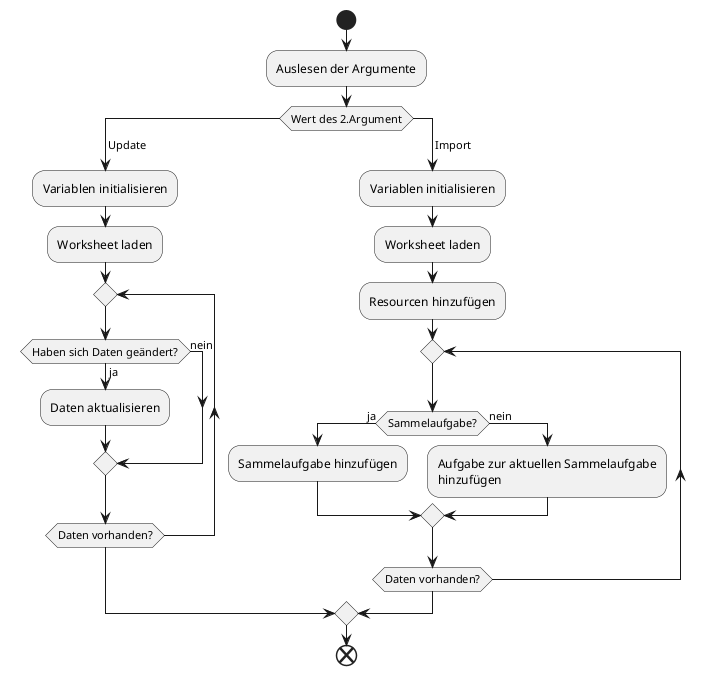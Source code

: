@startuml export

start
:Auslesen der Argumente;
switch(Wert des 2.Argument)
case( Update)
    :Variablen initialisieren;
    :Worksheet laden;
    repeat
    if(Haben sich Daten geändert?)then(ja)
        :Daten aktualisieren;
    else(nein)
    endif
    repeatwhile(Daten vorhanden?);
case( Import)
    :Variablen initialisieren;
    :Worksheet laden;
    :Resourcen hinzufügen;
    repeat
    if(Sammelaufgabe?)then(ja)
        :Sammelaufgabe hinzufügen;
    else(nein)
        :Aufgabe zur aktuellen Sammelaufgabe 
        hinzufügen;
    endif 
    repeatwhile(Daten vorhanden?)

endswitch



end

@enduml